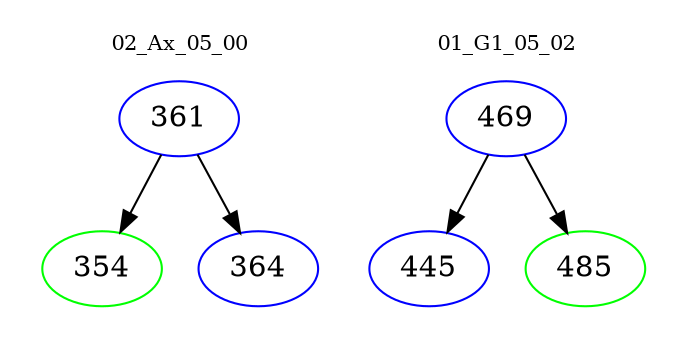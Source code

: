 digraph{
subgraph cluster_0 {
color = white
label = "02_Ax_05_00";
fontsize=10;
T0_361 [label="361", color="blue"]
T0_361 -> T0_354 [color="black"]
T0_354 [label="354", color="green"]
T0_361 -> T0_364 [color="black"]
T0_364 [label="364", color="blue"]
}
subgraph cluster_1 {
color = white
label = "01_G1_05_02";
fontsize=10;
T1_469 [label="469", color="blue"]
T1_469 -> T1_445 [color="black"]
T1_445 [label="445", color="blue"]
T1_469 -> T1_485 [color="black"]
T1_485 [label="485", color="green"]
}
}
